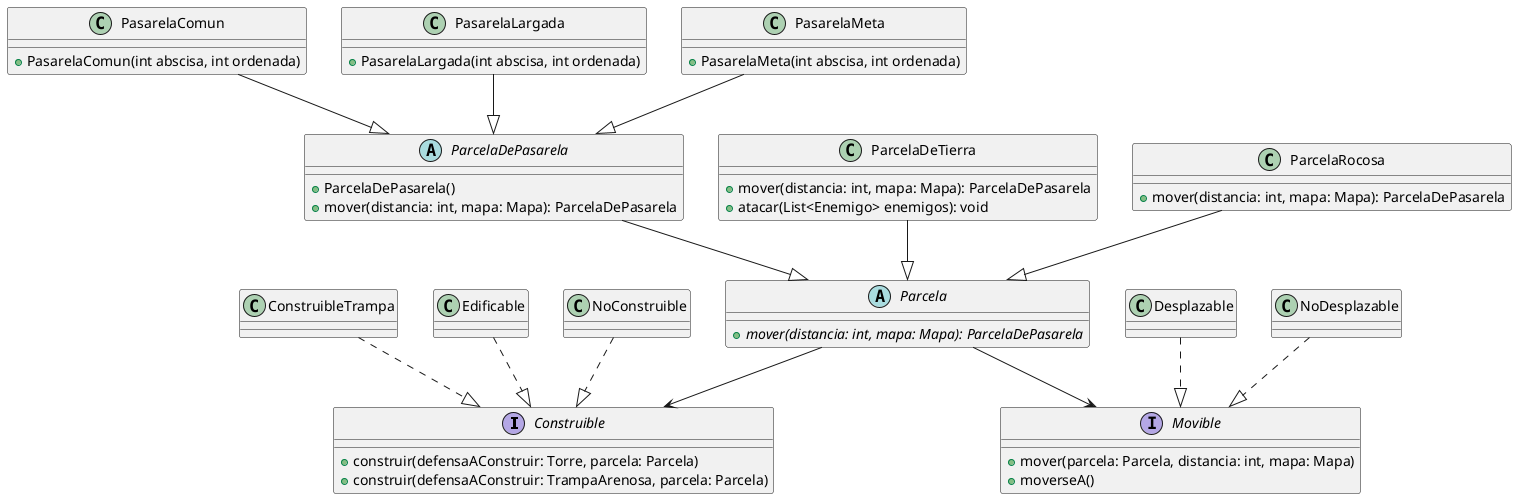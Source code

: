 @startuml


interface Construible {
    + construir(defensaAConstruir: Torre, parcela: Parcela)
    + construir(defensaAConstruir: TrampaArenosa, parcela: Parcela)
}
interface Movible {
    + mover(parcela: Parcela, distancia: int, mapa: Mapa)
    + moverseA()
}

class ConstruibleTrampa
class Desplazable
class Edificable

class NoConstruible
class NoDesplazable



abstract class Parcela{
+ {abstract} mover(distancia: int, mapa: Mapa): ParcelaDePasarela
}
abstract class ParcelaDePasarela{
+ParcelaDePasarela()
+  mover(distancia: int, mapa: Mapa): ParcelaDePasarela
}
class ParcelaDeTierra{
+  mover(distancia: int, mapa: Mapa): ParcelaDePasarela
+   atacar(List<Enemigo> enemigos): void
}
class ParcelaRocosa{
+  mover(distancia: int, mapa: Mapa): ParcelaDePasarela
}
class PasarelaComun{
+ PasarelaComun(int abscisa, int ordenada)
}
class PasarelaLargada{
+ PasarelaLargada(int abscisa, int ordenada)
}
class PasarelaMeta{
+ PasarelaMeta(int abscisa, int ordenada)
}


ConstruibleTrampa           -[dashed]-^  Construible
Desplazable                 -[dashed]-^  Movible
Edificable                  -[dashed]-^  Construible
NoConstruible               -[dashed]-^  Construible
NoDesplazable               -[dashed]-^  Movible
ParcelaDePasarela           -[plain]-^  Parcela
ParcelaDeTierra             -[plain]-^  Parcela
ParcelaRocosa               -[plain]-^  Parcela
PasarelaComun               -[plain]-^  ParcelaDePasarela
PasarelaLargada             -[plain]-^  ParcelaDePasarela
PasarelaMeta                -[plain]-^  ParcelaDePasarela

Parcela --> Construible

Parcela --> Movible


@enduml